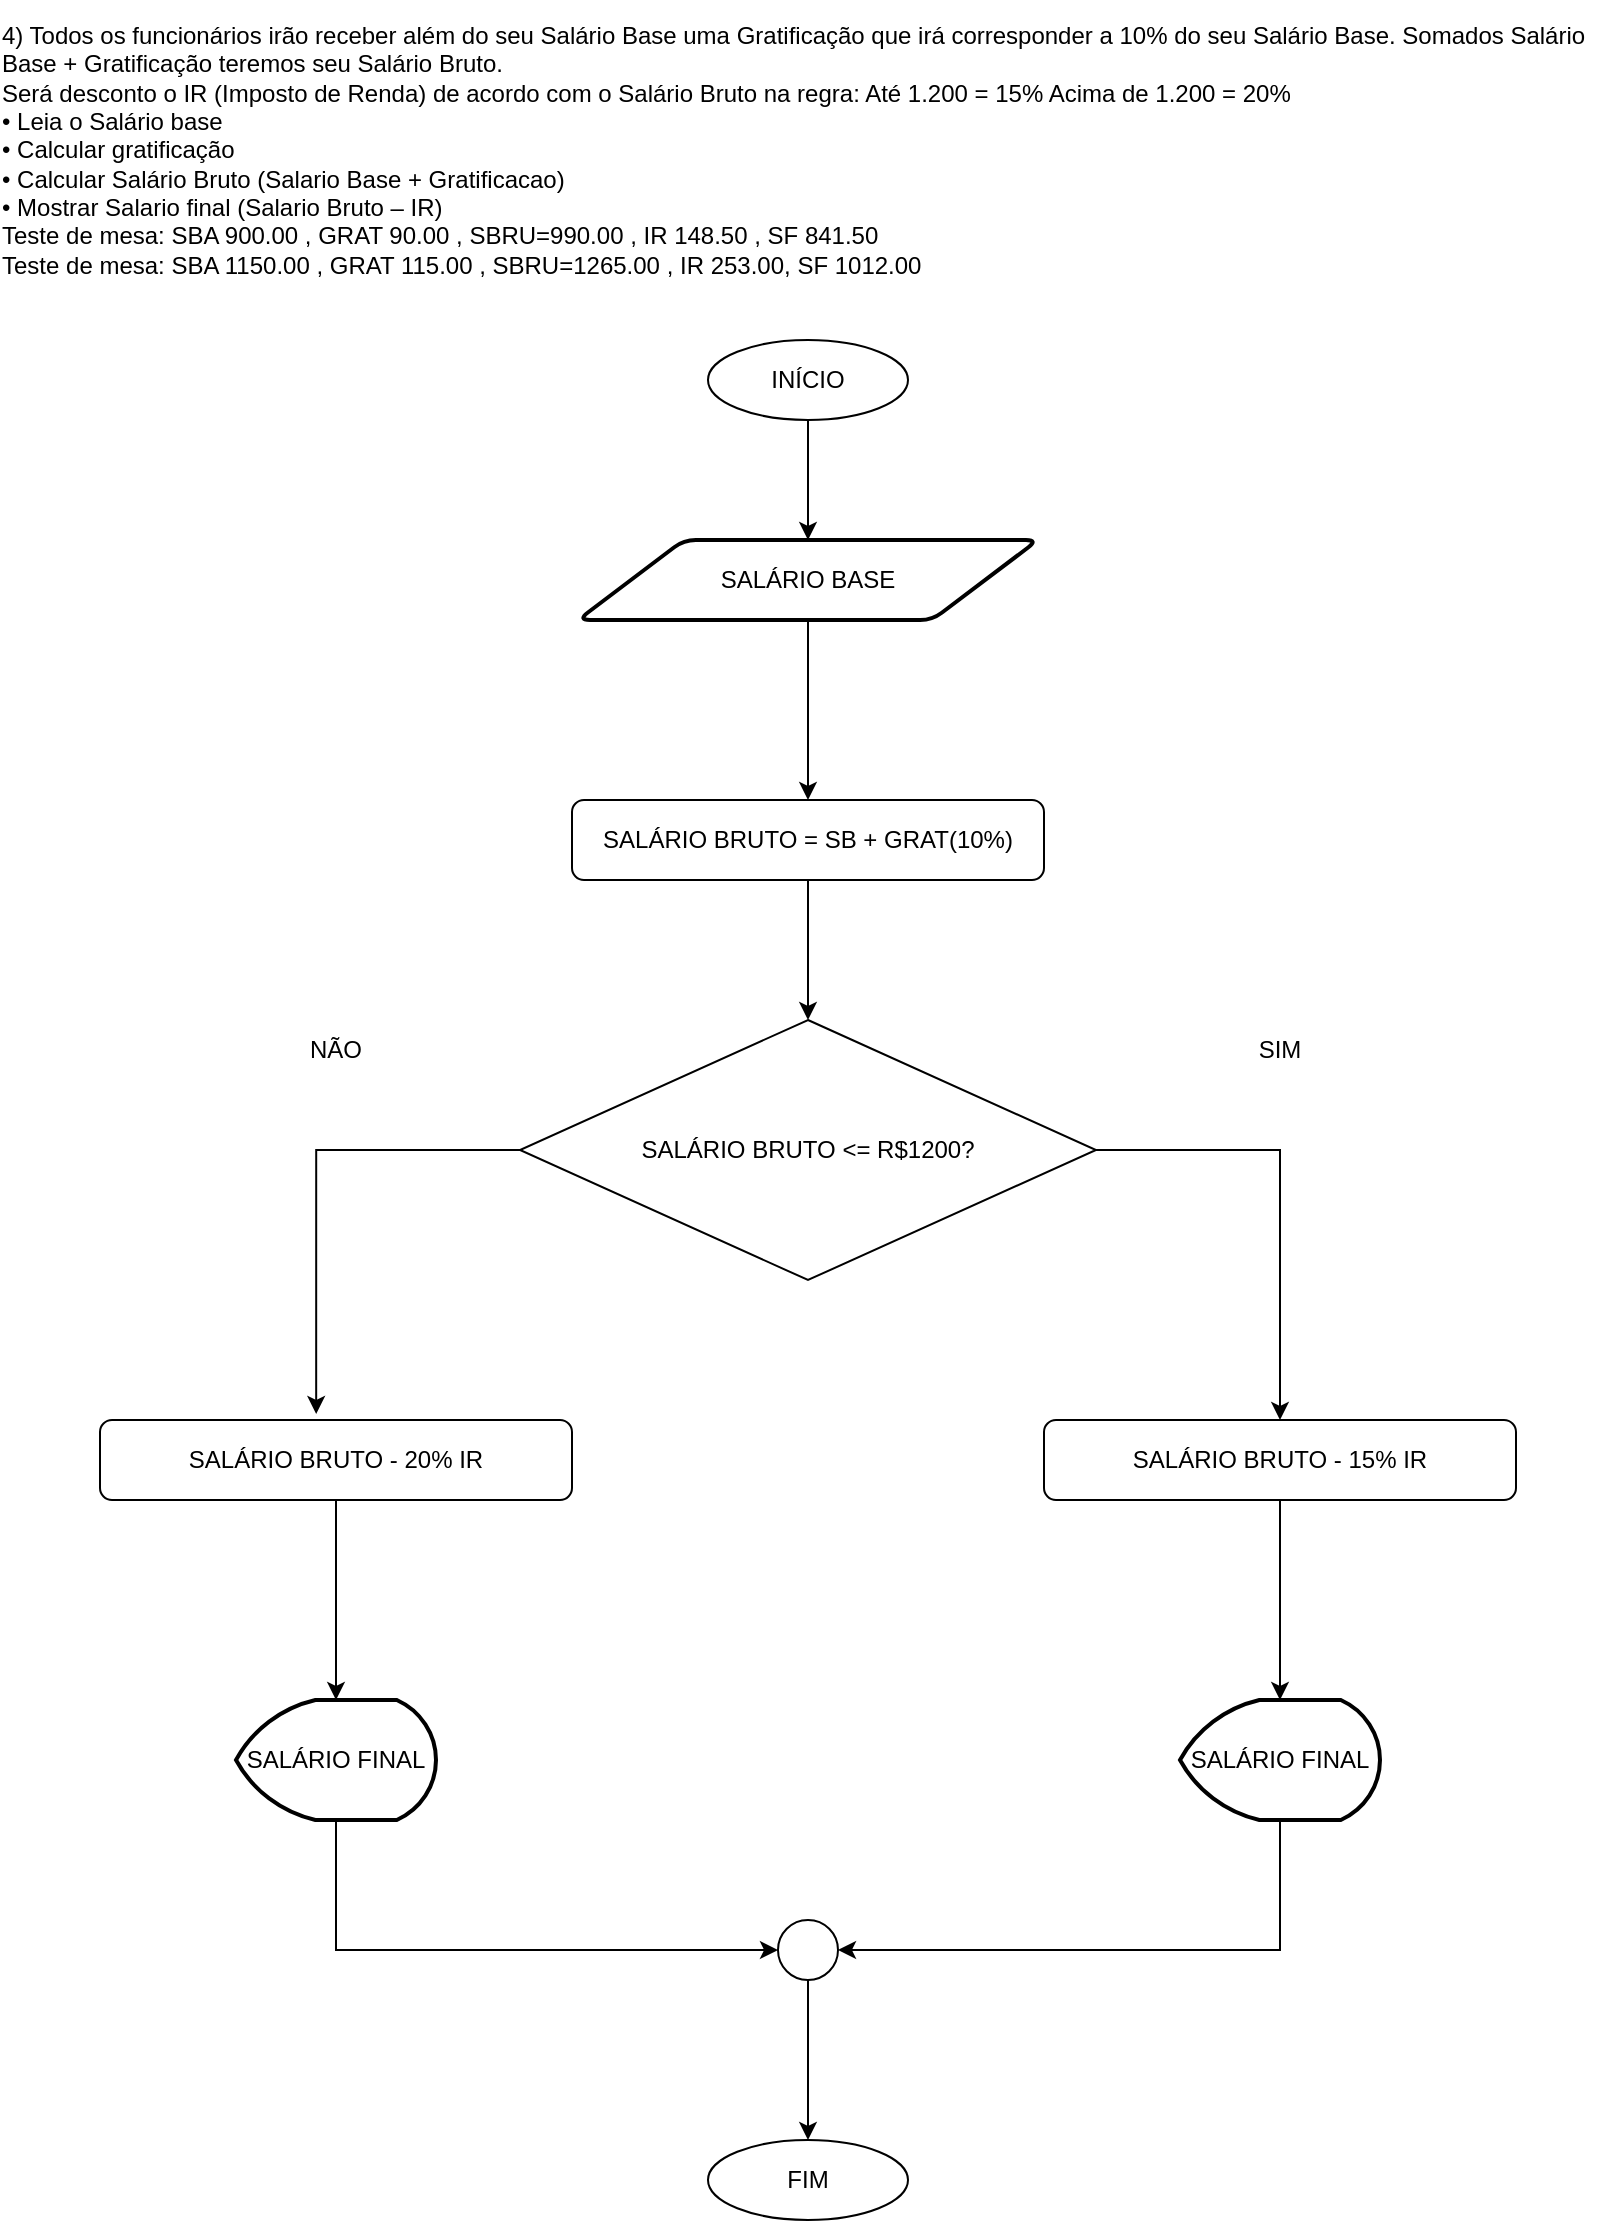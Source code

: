 <mxfile version="25.0.2">
  <diagram name="Página-1" id="NS6SylLsxgbZFo2TGUtB">
    <mxGraphModel dx="1434" dy="836" grid="1" gridSize="10" guides="1" tooltips="1" connect="1" arrows="1" fold="1" page="1" pageScale="1" pageWidth="827" pageHeight="1169" math="0" shadow="0">
      <root>
        <mxCell id="0" />
        <mxCell id="1" parent="0" />
        <mxCell id="WVnSAZRPlCwo_dkbkRct-1" value="&lt;div style=&quot;&quot;&gt;&lt;div style=&quot;text-align: left;&quot;&gt;&lt;span style=&quot;background-color: initial;&quot;&gt;4) Todos os funcionários irão receber além do seu Salário Base uma Gratificação que irá corresponder a 10% do seu Salário Base. Somados Salário Base +&amp;nbsp;&lt;/span&gt;&lt;span style=&quot;background-color: initial;&quot;&gt;Gratificação teremos seu Salário Bruto.&lt;/span&gt;&lt;/div&gt;&lt;span style=&quot;background-color: initial;&quot;&gt;&lt;div style=&quot;text-align: left;&quot;&gt;&lt;span style=&quot;background-color: initial;&quot;&gt;Será desconto o IR (Imposto de Renda) de acordo com o Salário Bruto na regra: Até 1.200 = 15% Acima de 1.200 = 20%&lt;/span&gt;&lt;/div&gt;&lt;/span&gt;&lt;/div&gt;&lt;div style=&quot;text-align: left;&quot;&gt;•&amp;nbsp;&lt;span style=&quot;background-color: initial;&quot;&gt;Leia o Salário base&lt;/span&gt;&lt;/div&gt;&lt;div style=&quot;text-align: left;&quot;&gt;•&amp;nbsp;&lt;span style=&quot;background-color: initial;&quot;&gt;Calcular gratificação&lt;/span&gt;&lt;/div&gt;&lt;div style=&quot;text-align: left;&quot;&gt;•&amp;nbsp;&lt;span style=&quot;background-color: initial;&quot;&gt;Calcular Salário Bruto (Salario Base + Gratificacao)&lt;/span&gt;&lt;/div&gt;&lt;div style=&quot;text-align: left;&quot;&gt;•&amp;nbsp;&lt;span style=&quot;background-color: initial;&quot;&gt;Mostrar Salario final (Salario Bruto – IR)&lt;/span&gt;&lt;/div&gt;&lt;div style=&quot;text-align: left;&quot;&gt;Teste de mesa: SBA 900.00 , GRAT 90.00 , SBRU=990.00 , IR 148.50 , SF 841.50&lt;br&gt;Teste de mesa: SBA 1150.00 , GRAT 115.00 , SBRU=1265.00 , IR 253.00, SF&amp;nbsp;1012.00&lt;/div&gt;" style="text;html=1;align=center;verticalAlign=middle;whiteSpace=wrap;rounded=0;" vertex="1" parent="1">
          <mxGeometry x="10" y="10" width="800" height="150" as="geometry" />
        </mxCell>
        <mxCell id="WVnSAZRPlCwo_dkbkRct-12" value="" style="edgeStyle=orthogonalEdgeStyle;rounded=0;orthogonalLoop=1;jettySize=auto;html=1;" edge="1" parent="1" source="WVnSAZRPlCwo_dkbkRct-2" target="WVnSAZRPlCwo_dkbkRct-3">
          <mxGeometry relative="1" as="geometry" />
        </mxCell>
        <mxCell id="WVnSAZRPlCwo_dkbkRct-2" value="INÍCIO" style="ellipse;whiteSpace=wrap;html=1;" vertex="1" parent="1">
          <mxGeometry x="364" y="180" width="100" height="40" as="geometry" />
        </mxCell>
        <mxCell id="WVnSAZRPlCwo_dkbkRct-13" value="" style="edgeStyle=orthogonalEdgeStyle;rounded=0;orthogonalLoop=1;jettySize=auto;html=1;" edge="1" parent="1" source="WVnSAZRPlCwo_dkbkRct-3" target="WVnSAZRPlCwo_dkbkRct-4">
          <mxGeometry relative="1" as="geometry" />
        </mxCell>
        <mxCell id="WVnSAZRPlCwo_dkbkRct-3" value="SALÁRIO BASE" style="shape=parallelogram;html=1;strokeWidth=2;perimeter=parallelogramPerimeter;whiteSpace=wrap;rounded=1;arcSize=12;size=0.23;" vertex="1" parent="1">
          <mxGeometry x="299" y="280" width="230" height="40" as="geometry" />
        </mxCell>
        <mxCell id="WVnSAZRPlCwo_dkbkRct-14" value="" style="edgeStyle=orthogonalEdgeStyle;rounded=0;orthogonalLoop=1;jettySize=auto;html=1;" edge="1" parent="1" source="WVnSAZRPlCwo_dkbkRct-4" target="WVnSAZRPlCwo_dkbkRct-5">
          <mxGeometry relative="1" as="geometry" />
        </mxCell>
        <mxCell id="WVnSAZRPlCwo_dkbkRct-4" value="SALÁRIO BRUTO = SB + GRAT(10%)" style="rounded=1;whiteSpace=wrap;html=1;" vertex="1" parent="1">
          <mxGeometry x="296" y="410" width="236" height="40" as="geometry" />
        </mxCell>
        <mxCell id="WVnSAZRPlCwo_dkbkRct-16" value="" style="edgeStyle=orthogonalEdgeStyle;rounded=0;orthogonalLoop=1;jettySize=auto;html=1;entryX=0.5;entryY=0;entryDx=0;entryDy=0;exitX=1;exitY=0.5;exitDx=0;exitDy=0;" edge="1" parent="1" source="WVnSAZRPlCwo_dkbkRct-5" target="WVnSAZRPlCwo_dkbkRct-6">
          <mxGeometry relative="1" as="geometry">
            <mxPoint x="638" y="585" as="targetPoint" />
          </mxGeometry>
        </mxCell>
        <mxCell id="WVnSAZRPlCwo_dkbkRct-18" value="" style="edgeStyle=orthogonalEdgeStyle;rounded=0;orthogonalLoop=1;jettySize=auto;html=1;entryX=0.458;entryY=-0.075;entryDx=0;entryDy=0;entryPerimeter=0;exitX=0;exitY=0.5;exitDx=0;exitDy=0;" edge="1" parent="1" source="WVnSAZRPlCwo_dkbkRct-5" target="WVnSAZRPlCwo_dkbkRct-7">
          <mxGeometry relative="1" as="geometry">
            <mxPoint x="190" y="585" as="targetPoint" />
          </mxGeometry>
        </mxCell>
        <mxCell id="WVnSAZRPlCwo_dkbkRct-5" value="SALÁRIO BRUTO &amp;lt;= R$1200?" style="rhombus;whiteSpace=wrap;html=1;" vertex="1" parent="1">
          <mxGeometry x="270" y="520" width="288" height="130" as="geometry" />
        </mxCell>
        <mxCell id="WVnSAZRPlCwo_dkbkRct-19" value="" style="edgeStyle=orthogonalEdgeStyle;rounded=0;orthogonalLoop=1;jettySize=auto;html=1;" edge="1" parent="1" source="WVnSAZRPlCwo_dkbkRct-6" target="WVnSAZRPlCwo_dkbkRct-8">
          <mxGeometry relative="1" as="geometry" />
        </mxCell>
        <mxCell id="WVnSAZRPlCwo_dkbkRct-6" value="SALÁRIO BRUTO - 15% IR" style="rounded=1;whiteSpace=wrap;html=1;" vertex="1" parent="1">
          <mxGeometry x="532" y="720" width="236" height="40" as="geometry" />
        </mxCell>
        <mxCell id="WVnSAZRPlCwo_dkbkRct-20" value="" style="edgeStyle=orthogonalEdgeStyle;rounded=0;orthogonalLoop=1;jettySize=auto;html=1;" edge="1" parent="1" source="WVnSAZRPlCwo_dkbkRct-7" target="WVnSAZRPlCwo_dkbkRct-9">
          <mxGeometry relative="1" as="geometry" />
        </mxCell>
        <mxCell id="WVnSAZRPlCwo_dkbkRct-7" value="SALÁRIO BRUTO - 20% IR" style="rounded=1;whiteSpace=wrap;html=1;" vertex="1" parent="1">
          <mxGeometry x="60" y="720" width="236" height="40" as="geometry" />
        </mxCell>
        <mxCell id="WVnSAZRPlCwo_dkbkRct-24" value="" style="edgeStyle=orthogonalEdgeStyle;rounded=0;orthogonalLoop=1;jettySize=auto;html=1;entryX=1;entryY=0.5;entryDx=0;entryDy=0;entryPerimeter=0;exitX=0.5;exitY=1;exitDx=0;exitDy=0;exitPerimeter=0;" edge="1" parent="1" source="WVnSAZRPlCwo_dkbkRct-8" target="WVnSAZRPlCwo_dkbkRct-10">
          <mxGeometry relative="1" as="geometry">
            <mxPoint x="650" y="1000" as="targetPoint" />
          </mxGeometry>
        </mxCell>
        <mxCell id="WVnSAZRPlCwo_dkbkRct-8" value="SALÁRIO FINAL" style="strokeWidth=2;html=1;shape=mxgraph.flowchart.display;whiteSpace=wrap;" vertex="1" parent="1">
          <mxGeometry x="600" y="860" width="100" height="60" as="geometry" />
        </mxCell>
        <mxCell id="WVnSAZRPlCwo_dkbkRct-22" value="" style="edgeStyle=orthogonalEdgeStyle;rounded=0;orthogonalLoop=1;jettySize=auto;html=1;entryX=0;entryY=0.5;entryDx=0;entryDy=0;entryPerimeter=0;exitX=0.5;exitY=1;exitDx=0;exitDy=0;exitPerimeter=0;" edge="1" parent="1" source="WVnSAZRPlCwo_dkbkRct-9" target="WVnSAZRPlCwo_dkbkRct-10">
          <mxGeometry relative="1" as="geometry">
            <mxPoint x="178" y="990" as="targetPoint" />
          </mxGeometry>
        </mxCell>
        <mxCell id="WVnSAZRPlCwo_dkbkRct-9" value="SALÁRIO FINAL" style="strokeWidth=2;html=1;shape=mxgraph.flowchart.display;whiteSpace=wrap;" vertex="1" parent="1">
          <mxGeometry x="128" y="860" width="100" height="60" as="geometry" />
        </mxCell>
        <mxCell id="WVnSAZRPlCwo_dkbkRct-25" value="" style="edgeStyle=orthogonalEdgeStyle;rounded=0;orthogonalLoop=1;jettySize=auto;html=1;" edge="1" parent="1" source="WVnSAZRPlCwo_dkbkRct-10" target="WVnSAZRPlCwo_dkbkRct-11">
          <mxGeometry relative="1" as="geometry" />
        </mxCell>
        <mxCell id="WVnSAZRPlCwo_dkbkRct-10" value="" style="verticalLabelPosition=bottom;verticalAlign=top;html=1;shape=mxgraph.flowchart.on-page_reference;" vertex="1" parent="1">
          <mxGeometry x="399" y="970" width="30" height="30" as="geometry" />
        </mxCell>
        <mxCell id="WVnSAZRPlCwo_dkbkRct-11" value="FIM" style="ellipse;whiteSpace=wrap;html=1;" vertex="1" parent="1">
          <mxGeometry x="364" y="1080" width="100" height="40" as="geometry" />
        </mxCell>
        <mxCell id="WVnSAZRPlCwo_dkbkRct-26" value="SIM" style="text;html=1;align=center;verticalAlign=middle;whiteSpace=wrap;rounded=0;" vertex="1" parent="1">
          <mxGeometry x="620" y="520" width="60" height="30" as="geometry" />
        </mxCell>
        <mxCell id="WVnSAZRPlCwo_dkbkRct-27" value="NÃO" style="text;html=1;align=center;verticalAlign=middle;whiteSpace=wrap;rounded=0;" vertex="1" parent="1">
          <mxGeometry x="148" y="520" width="60" height="30" as="geometry" />
        </mxCell>
      </root>
    </mxGraphModel>
  </diagram>
</mxfile>
